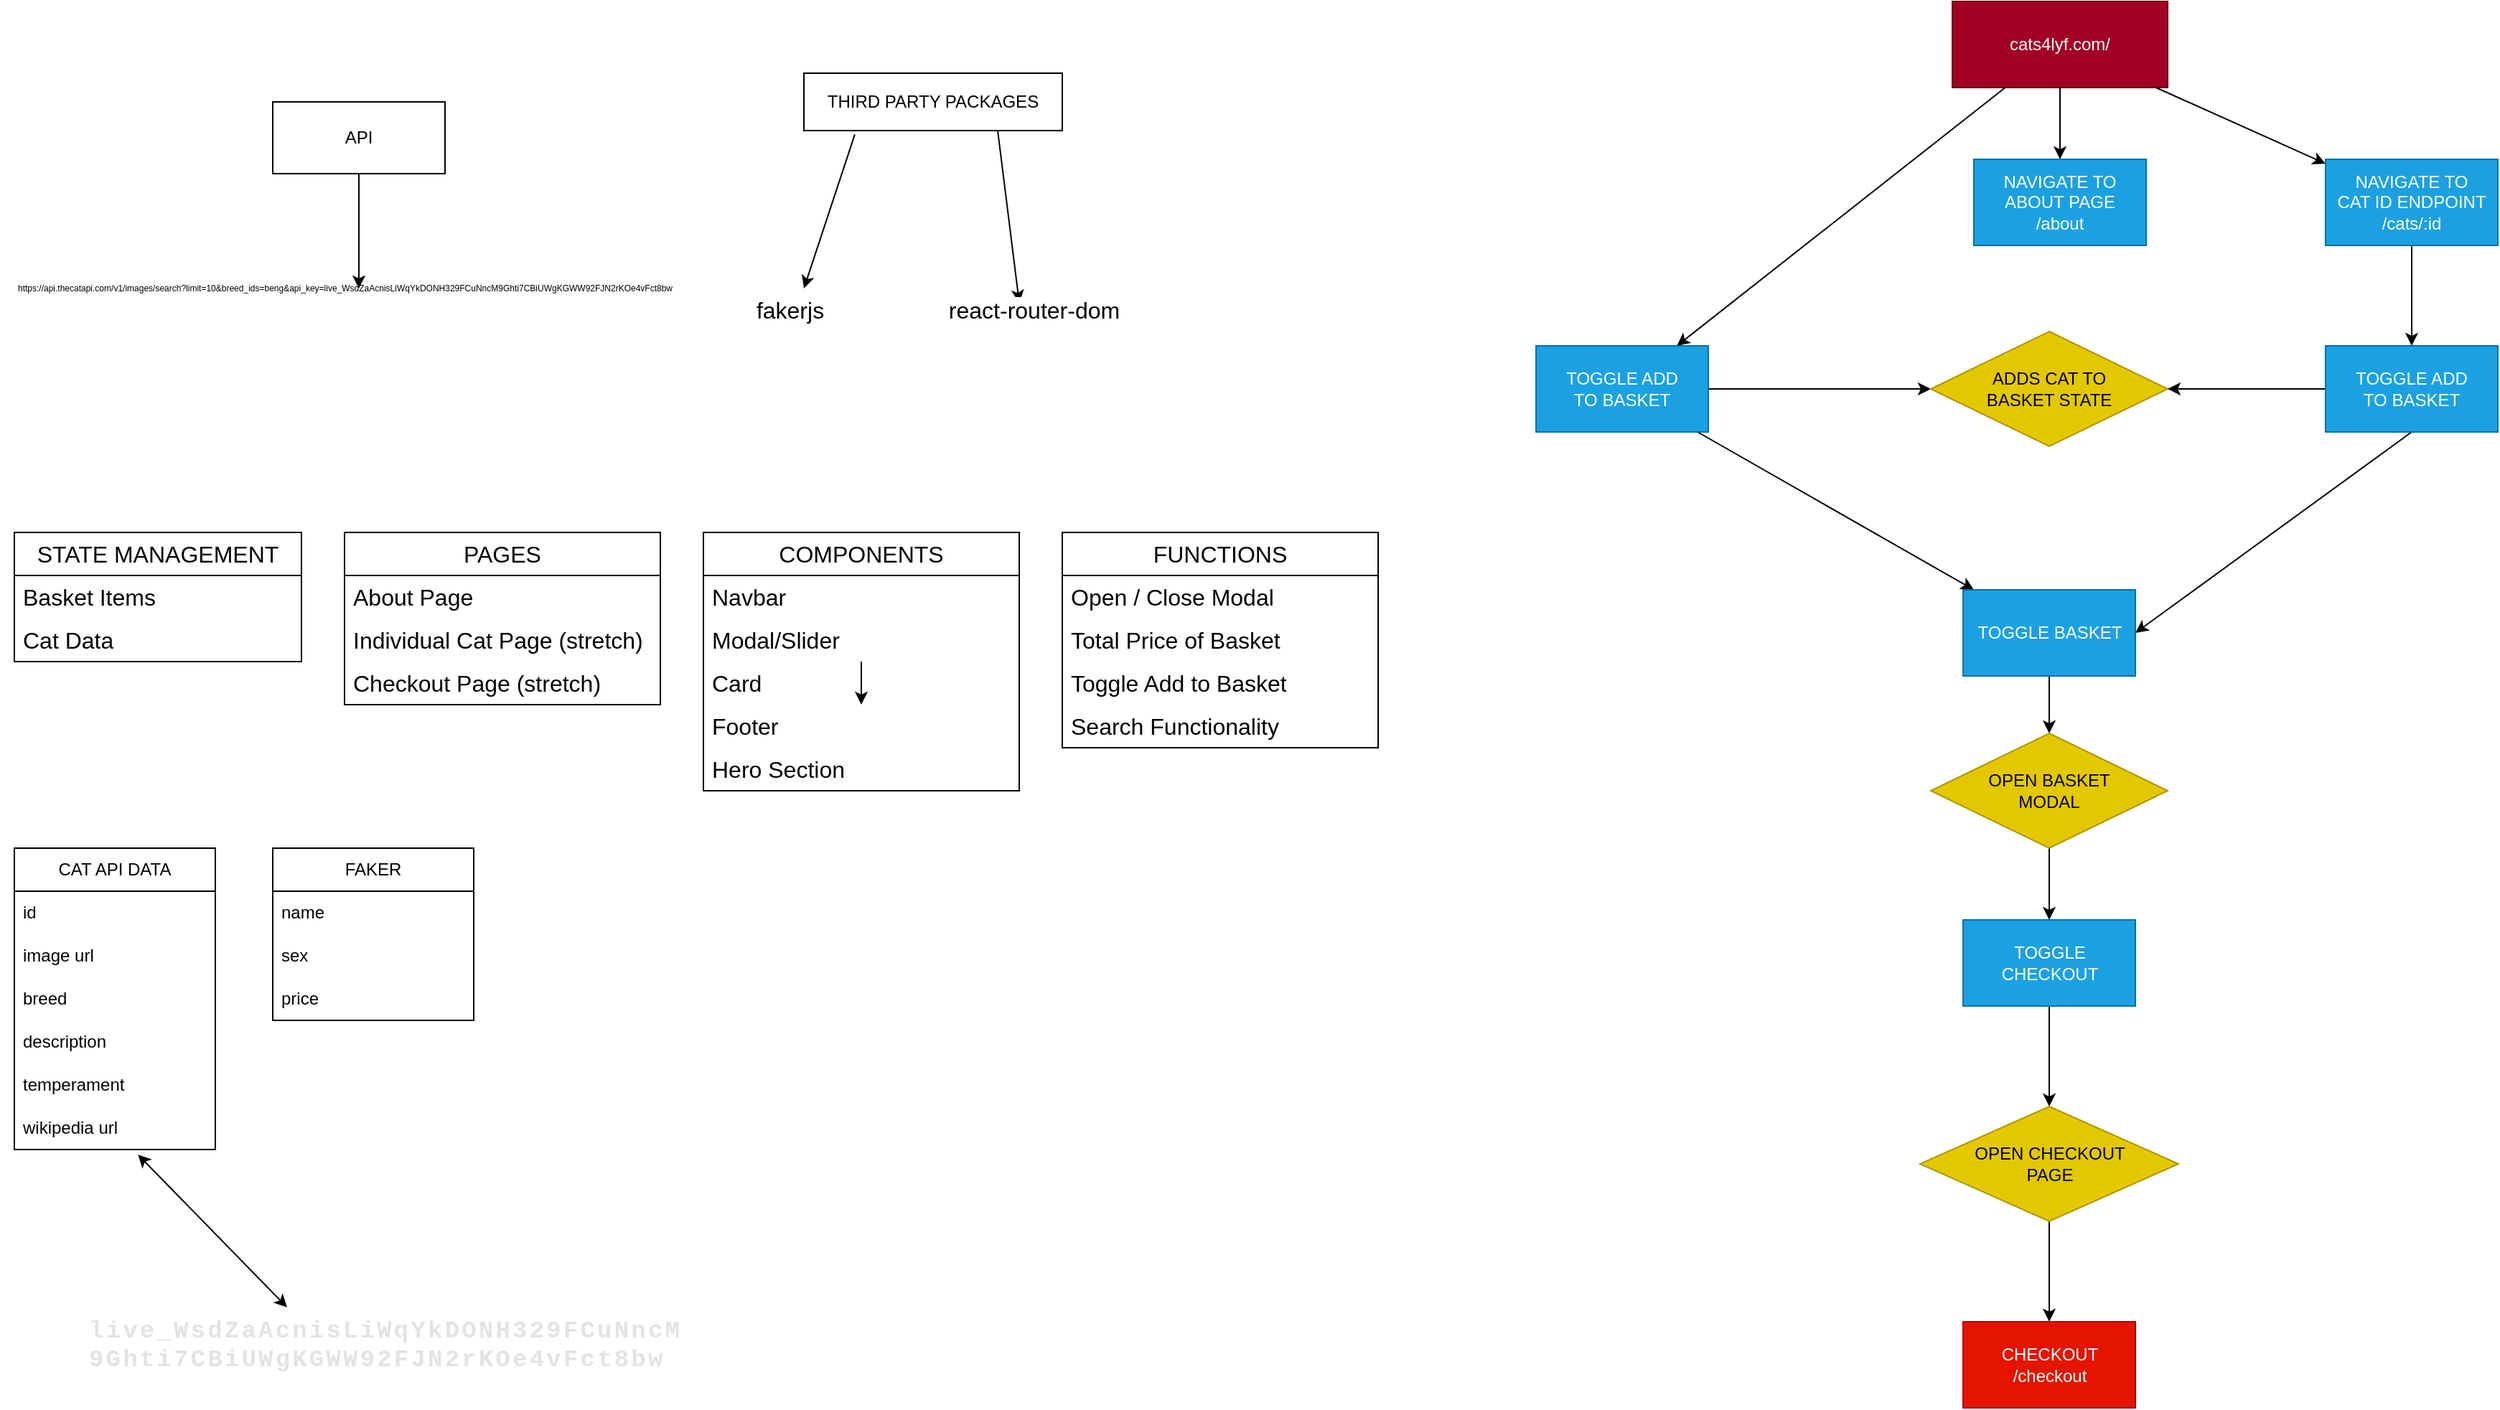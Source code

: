 <mxfile>
    <diagram id="xva2MECG3VPQPZKDk1kb" name="Page-1">
        <mxGraphModel dx="1322" dy="765" grid="1" gridSize="10" guides="1" tooltips="1" connect="1" arrows="1" fold="1" page="1" pageScale="1" pageWidth="1169" pageHeight="1654" math="0" shadow="0">
            <root>
                <mxCell id="0"/>
                <mxCell id="1" parent="0"/>
                <mxCell id="4" style="edgeStyle=none;html=1;exitX=0.5;exitY=1;exitDx=0;exitDy=0;" parent="1" edge="1">
                    <mxGeometry relative="1" as="geometry">
                        <mxPoint x="320" y="240" as="targetPoint"/>
                        <mxPoint x="320" y="160" as="sourcePoint"/>
                    </mxGeometry>
                </mxCell>
                <mxCell id="2" value="API" style="rounded=0;whiteSpace=wrap;html=1;" parent="1" vertex="1">
                    <mxGeometry x="260" y="110" width="120" height="50" as="geometry"/>
                </mxCell>
                <mxCell id="7" value="THIRD PARTY PACKAGES" style="rounded=0;whiteSpace=wrap;html=1;labelBackgroundColor=default;" parent="1" vertex="1">
                    <mxGeometry x="630" y="90" width="180" height="40" as="geometry"/>
                </mxCell>
                <mxCell id="9" value="" style="endArrow=classic;html=1;exitX=0.197;exitY=1.067;exitDx=0;exitDy=0;exitPerimeter=0;" parent="1" source="7" edge="1">
                    <mxGeometry width="50" height="50" relative="1" as="geometry">
                        <mxPoint x="480" y="370" as="sourcePoint"/>
                        <mxPoint x="630" y="240" as="targetPoint"/>
                    </mxGeometry>
                </mxCell>
                <mxCell id="10" value="fakerjs" style="text;html=1;align=center;verticalAlign=middle;resizable=0;points=[];autosize=1;strokeColor=none;fillColor=none;fontSize=16;" parent="1" vertex="1">
                    <mxGeometry x="585" y="240" width="70" height="30" as="geometry"/>
                </mxCell>
                <mxCell id="11" value="" style="endArrow=classic;html=1;fontSize=16;exitX=0.75;exitY=1;exitDx=0;exitDy=0;" parent="1" source="7" edge="1">
                    <mxGeometry width="50" height="50" relative="1" as="geometry">
                        <mxPoint x="480" y="370" as="sourcePoint"/>
                        <mxPoint x="780" y="250" as="targetPoint"/>
                    </mxGeometry>
                </mxCell>
                <mxCell id="19" value="PAGES" style="swimlane;fontStyle=0;childLayout=stackLayout;horizontal=1;startSize=30;horizontalStack=0;resizeParent=1;resizeParentMax=0;resizeLast=0;collapsible=1;marginBottom=0;whiteSpace=wrap;html=1;labelBackgroundColor=default;fontSize=16;" parent="1" vertex="1">
                    <mxGeometry x="310" y="410" width="220" height="120" as="geometry">
                        <mxRectangle x="490" y="450" width="90" height="30" as="alternateBounds"/>
                    </mxGeometry>
                </mxCell>
                <mxCell id="20" value="About Page" style="text;strokeColor=none;fillColor=none;align=left;verticalAlign=middle;spacingLeft=4;spacingRight=4;overflow=hidden;points=[[0,0.5],[1,0.5]];portConstraint=eastwest;rotatable=0;whiteSpace=wrap;html=1;labelBackgroundColor=default;fontSize=16;" parent="19" vertex="1">
                    <mxGeometry y="30" width="220" height="30" as="geometry"/>
                </mxCell>
                <mxCell id="21" value="Individual Cat Page (stretch)" style="text;strokeColor=none;fillColor=none;align=left;verticalAlign=middle;spacingLeft=4;spacingRight=4;overflow=hidden;points=[[0,0.5],[1,0.5]];portConstraint=eastwest;rotatable=0;whiteSpace=wrap;html=1;labelBackgroundColor=default;fontSize=16;" parent="19" vertex="1">
                    <mxGeometry y="60" width="220" height="30" as="geometry"/>
                </mxCell>
                <mxCell id="35" value="Checkout Page (stretch)" style="text;strokeColor=none;fillColor=none;align=left;verticalAlign=middle;spacingLeft=4;spacingRight=4;overflow=hidden;points=[[0,0.5],[1,0.5]];portConstraint=eastwest;rotatable=0;whiteSpace=wrap;html=1;labelBackgroundColor=default;fontSize=16;" parent="19" vertex="1">
                    <mxGeometry y="90" width="220" height="30" as="geometry"/>
                </mxCell>
                <mxCell id="12" value="react-router-dom" style="text;html=1;align=center;verticalAlign=middle;resizable=0;points=[];autosize=1;strokeColor=none;fillColor=none;fontSize=16;labelBackgroundColor=default;" parent="1" vertex="1">
                    <mxGeometry x="720" y="240" width="140" height="30" as="geometry"/>
                </mxCell>
                <mxCell id="23" value="STATE MANAGEMENT" style="swimlane;fontStyle=0;childLayout=stackLayout;horizontal=1;startSize=30;horizontalStack=0;resizeParent=1;resizeParentMax=0;resizeLast=0;collapsible=1;marginBottom=0;whiteSpace=wrap;html=1;labelBackgroundColor=default;fontSize=16;" parent="1" vertex="1">
                    <mxGeometry x="80" y="410" width="200" height="90" as="geometry"/>
                </mxCell>
                <mxCell id="24" value="Basket Items" style="text;strokeColor=none;fillColor=none;align=left;verticalAlign=middle;spacingLeft=4;spacingRight=4;overflow=hidden;points=[[0,0.5],[1,0.5]];portConstraint=eastwest;rotatable=0;whiteSpace=wrap;html=1;labelBackgroundColor=default;fontSize=16;" parent="23" vertex="1">
                    <mxGeometry y="30" width="200" height="30" as="geometry"/>
                </mxCell>
                <mxCell id="25" value="Cat Data" style="text;strokeColor=none;fillColor=none;align=left;verticalAlign=middle;spacingLeft=4;spacingRight=4;overflow=hidden;points=[[0,0.5],[1,0.5]];portConstraint=eastwest;rotatable=0;whiteSpace=wrap;html=1;labelBackgroundColor=default;fontSize=16;" parent="23" vertex="1">
                    <mxGeometry y="60" width="200" height="30" as="geometry"/>
                </mxCell>
                <mxCell id="36" value="COMPONENTS" style="swimlane;fontStyle=0;childLayout=stackLayout;horizontal=1;startSize=30;horizontalStack=0;resizeParent=1;resizeParentMax=0;resizeLast=0;collapsible=1;marginBottom=0;whiteSpace=wrap;html=1;labelBackgroundColor=default;fontSize=16;" parent="1" vertex="1">
                    <mxGeometry x="560" y="410" width="220" height="180" as="geometry">
                        <mxRectangle x="490" y="450" width="90" height="30" as="alternateBounds"/>
                    </mxGeometry>
                </mxCell>
                <mxCell id="37" value="Navbar" style="text;strokeColor=none;fillColor=none;align=left;verticalAlign=middle;spacingLeft=4;spacingRight=4;overflow=hidden;points=[[0,0.5],[1,0.5]];portConstraint=eastwest;rotatable=0;whiteSpace=wrap;html=1;labelBackgroundColor=default;fontSize=16;" parent="36" vertex="1">
                    <mxGeometry y="30" width="220" height="30" as="geometry"/>
                </mxCell>
                <mxCell id="38" value="Modal/Slider" style="text;strokeColor=none;fillColor=none;align=left;verticalAlign=middle;spacingLeft=4;spacingRight=4;overflow=hidden;points=[[0,0.5],[1,0.5]];portConstraint=eastwest;rotatable=0;whiteSpace=wrap;html=1;labelBackgroundColor=default;fontSize=16;" parent="36" vertex="1">
                    <mxGeometry y="60" width="220" height="30" as="geometry"/>
                </mxCell>
                <mxCell id="46" value="" style="edgeStyle=none;html=1;" parent="36" source="38" target="40" edge="1">
                    <mxGeometry relative="1" as="geometry"/>
                </mxCell>
                <mxCell id="39" value="Card" style="text;strokeColor=none;fillColor=none;align=left;verticalAlign=middle;spacingLeft=4;spacingRight=4;overflow=hidden;points=[[0,0.5],[1,0.5]];portConstraint=eastwest;rotatable=0;whiteSpace=wrap;html=1;labelBackgroundColor=default;fontSize=16;" parent="36" vertex="1">
                    <mxGeometry y="90" width="220" height="30" as="geometry"/>
                </mxCell>
                <mxCell id="40" value="Footer" style="text;strokeColor=none;fillColor=none;align=left;verticalAlign=middle;spacingLeft=4;spacingRight=4;overflow=hidden;points=[[0,0.5],[1,0.5]];portConstraint=eastwest;rotatable=0;whiteSpace=wrap;html=1;labelBackgroundColor=default;fontSize=16;" parent="36" vertex="1">
                    <mxGeometry y="120" width="220" height="30" as="geometry"/>
                </mxCell>
                <mxCell id="47" value="Hero Section" style="text;strokeColor=none;fillColor=none;align=left;verticalAlign=middle;spacingLeft=4;spacingRight=4;overflow=hidden;points=[[0,0.5],[1,0.5]];portConstraint=eastwest;rotatable=0;whiteSpace=wrap;html=1;labelBackgroundColor=default;fontSize=16;" parent="36" vertex="1">
                    <mxGeometry y="150" width="220" height="30" as="geometry"/>
                </mxCell>
                <mxCell id="42" value="FUNCTIONS" style="swimlane;fontStyle=0;childLayout=stackLayout;horizontal=1;startSize=30;horizontalStack=0;resizeParent=1;resizeParentMax=0;resizeLast=0;collapsible=1;marginBottom=0;whiteSpace=wrap;html=1;labelBackgroundColor=default;fontSize=16;" parent="1" vertex="1">
                    <mxGeometry x="810" y="410" width="220" height="150" as="geometry">
                        <mxRectangle x="490" y="450" width="90" height="30" as="alternateBounds"/>
                    </mxGeometry>
                </mxCell>
                <mxCell id="43" value="Open / Close Modal" style="text;strokeColor=none;fillColor=none;align=left;verticalAlign=middle;spacingLeft=4;spacingRight=4;overflow=hidden;points=[[0,0.5],[1,0.5]];portConstraint=eastwest;rotatable=0;whiteSpace=wrap;html=1;labelBackgroundColor=default;fontSize=16;" parent="42" vertex="1">
                    <mxGeometry y="30" width="220" height="30" as="geometry"/>
                </mxCell>
                <mxCell id="44" value="Total Price of Basket" style="text;strokeColor=none;fillColor=none;align=left;verticalAlign=middle;spacingLeft=4;spacingRight=4;overflow=hidden;points=[[0,0.5],[1,0.5]];portConstraint=eastwest;rotatable=0;whiteSpace=wrap;html=1;labelBackgroundColor=default;fontSize=16;" parent="42" vertex="1">
                    <mxGeometry y="60" width="220" height="30" as="geometry"/>
                </mxCell>
                <mxCell id="45" value="Toggle Add to Basket" style="text;strokeColor=none;fillColor=none;align=left;verticalAlign=middle;spacingLeft=4;spacingRight=4;overflow=hidden;points=[[0,0.5],[1,0.5]];portConstraint=eastwest;rotatable=0;whiteSpace=wrap;html=1;labelBackgroundColor=default;fontSize=16;" parent="42" vertex="1">
                    <mxGeometry y="90" width="220" height="30" as="geometry"/>
                </mxCell>
                <mxCell id="48" value="Search Functionality" style="text;strokeColor=none;fillColor=none;align=left;verticalAlign=middle;spacingLeft=4;spacingRight=4;overflow=hidden;points=[[0,0.5],[1,0.5]];portConstraint=eastwest;rotatable=0;whiteSpace=wrap;html=1;labelBackgroundColor=default;fontSize=16;" parent="42" vertex="1">
                    <mxGeometry y="120" width="220" height="30" as="geometry"/>
                </mxCell>
                <mxCell id="49" value="&lt;meta charset=&quot;utf-8&quot;&gt;&lt;strong style=&quot;color: rgb(227, 227, 227); font-family: &amp;quot;Courier New&amp;quot;, Courier, monospace; font-size: 17px; font-style: normal; font-variant-ligatures: normal; font-variant-caps: normal; letter-spacing: 1.6px; orphans: 2; text-align: center; text-indent: 0px; text-transform: none; widows: 2; word-spacing: 0px; -webkit-text-stroke-width: 0px; text-decoration-thickness: initial; text-decoration-style: initial; text-decoration-color: initial;&quot;&gt;live_&lt;wbr&gt;WsdZaAcnisLiWqYkDONH329FCuNncM&lt;wbr&gt;9Ghti7CBiUWgKGWW92FJN2rKOe4vFc&lt;wbr&gt;t8bw&lt;/strong&gt;" style="text;whiteSpace=wrap;html=1;" parent="1" vertex="1">
                    <mxGeometry x="130" y="950" width="560" height="60" as="geometry"/>
                </mxCell>
                <mxCell id="50" value="CAT API DATA" style="swimlane;fontStyle=0;childLayout=stackLayout;horizontal=1;startSize=30;horizontalStack=0;resizeParent=1;resizeParentMax=0;resizeLast=0;collapsible=1;marginBottom=0;whiteSpace=wrap;html=1;" parent="1" vertex="1">
                    <mxGeometry x="80" y="630" width="140" height="210" as="geometry"/>
                </mxCell>
                <mxCell id="51" value="id" style="text;strokeColor=none;fillColor=none;align=left;verticalAlign=middle;spacingLeft=4;spacingRight=4;overflow=hidden;points=[[0,0.5],[1,0.5]];portConstraint=eastwest;rotatable=0;whiteSpace=wrap;html=1;" parent="50" vertex="1">
                    <mxGeometry y="30" width="140" height="30" as="geometry"/>
                </mxCell>
                <mxCell id="52" value="image url" style="text;strokeColor=none;fillColor=none;align=left;verticalAlign=middle;spacingLeft=4;spacingRight=4;overflow=hidden;points=[[0,0.5],[1,0.5]];portConstraint=eastwest;rotatable=0;whiteSpace=wrap;html=1;" parent="50" vertex="1">
                    <mxGeometry y="60" width="140" height="30" as="geometry"/>
                </mxCell>
                <mxCell id="53" value="breed" style="text;strokeColor=none;fillColor=none;align=left;verticalAlign=middle;spacingLeft=4;spacingRight=4;overflow=hidden;points=[[0,0.5],[1,0.5]];portConstraint=eastwest;rotatable=0;whiteSpace=wrap;html=1;" parent="50" vertex="1">
                    <mxGeometry y="90" width="140" height="30" as="geometry"/>
                </mxCell>
                <mxCell id="54" value="description" style="text;strokeColor=none;fillColor=none;align=left;verticalAlign=middle;spacingLeft=4;spacingRight=4;overflow=hidden;points=[[0,0.5],[1,0.5]];portConstraint=eastwest;rotatable=0;whiteSpace=wrap;html=1;" parent="50" vertex="1">
                    <mxGeometry y="120" width="140" height="30" as="geometry"/>
                </mxCell>
                <mxCell id="55" value="temperament" style="text;strokeColor=none;fillColor=none;align=left;verticalAlign=middle;spacingLeft=4;spacingRight=4;overflow=hidden;points=[[0,0.5],[1,0.5]];portConstraint=eastwest;rotatable=0;whiteSpace=wrap;html=1;" parent="50" vertex="1">
                    <mxGeometry y="150" width="140" height="30" as="geometry"/>
                </mxCell>
                <mxCell id="56" value="wikipedia url" style="text;strokeColor=none;fillColor=none;align=left;verticalAlign=middle;spacingLeft=4;spacingRight=4;overflow=hidden;points=[[0,0.5],[1,0.5]];portConstraint=eastwest;rotatable=0;whiteSpace=wrap;html=1;" parent="50" vertex="1">
                    <mxGeometry y="180" width="140" height="30" as="geometry"/>
                </mxCell>
                <mxCell id="57" value="FAKER" style="swimlane;fontStyle=0;childLayout=stackLayout;horizontal=1;startSize=30;horizontalStack=0;resizeParent=1;resizeParentMax=0;resizeLast=0;collapsible=1;marginBottom=0;whiteSpace=wrap;html=1;" parent="1" vertex="1">
                    <mxGeometry x="260" y="630" width="140" height="120" as="geometry"/>
                </mxCell>
                <mxCell id="58" value="name" style="text;strokeColor=none;fillColor=none;align=left;verticalAlign=middle;spacingLeft=4;spacingRight=4;overflow=hidden;points=[[0,0.5],[1,0.5]];portConstraint=eastwest;rotatable=0;whiteSpace=wrap;html=1;" parent="57" vertex="1">
                    <mxGeometry y="30" width="140" height="30" as="geometry"/>
                </mxCell>
                <mxCell id="59" value="sex" style="text;strokeColor=none;fillColor=none;align=left;verticalAlign=middle;spacingLeft=4;spacingRight=4;overflow=hidden;points=[[0,0.5],[1,0.5]];portConstraint=eastwest;rotatable=0;whiteSpace=wrap;html=1;" parent="57" vertex="1">
                    <mxGeometry y="60" width="140" height="30" as="geometry"/>
                </mxCell>
                <mxCell id="60" value="price" style="text;strokeColor=none;fillColor=none;align=left;verticalAlign=middle;spacingLeft=4;spacingRight=4;overflow=hidden;points=[[0,0.5],[1,0.5]];portConstraint=eastwest;rotatable=0;whiteSpace=wrap;html=1;" parent="57" vertex="1">
                    <mxGeometry y="90" width="140" height="30" as="geometry"/>
                </mxCell>
                <mxCell id="64" value="" style="endArrow=classic;startArrow=classic;html=1;exitX=0.25;exitY=0;exitDx=0;exitDy=0;entryX=0.615;entryY=1.118;entryDx=0;entryDy=0;entryPerimeter=0;" parent="1" source="49" target="56" edge="1">
                    <mxGeometry width="50" height="50" relative="1" as="geometry">
                        <mxPoint x="580" y="760" as="sourcePoint"/>
                        <mxPoint x="630" y="710" as="targetPoint"/>
                    </mxGeometry>
                </mxCell>
                <mxCell id="69" value="" style="edgeStyle=none;html=1;fontSize=6;" parent="1" source="65" target="68" edge="1">
                    <mxGeometry relative="1" as="geometry"/>
                </mxCell>
                <mxCell id="77" value="" style="edgeStyle=none;html=1;fontSize=6;" parent="1" source="65" target="76" edge="1">
                    <mxGeometry relative="1" as="geometry"/>
                </mxCell>
                <mxCell id="132" value="" style="edgeStyle=none;html=1;fontSize=6;" parent="1" source="65" target="131" edge="1">
                    <mxGeometry relative="1" as="geometry"/>
                </mxCell>
                <mxCell id="65" value="cats4lyf.com/" style="rounded=0;whiteSpace=wrap;html=1;fillColor=#a20025;fontColor=#ffffff;strokeColor=#6F0000;" parent="1" vertex="1">
                    <mxGeometry x="1430" y="40" width="150" height="60" as="geometry"/>
                </mxCell>
                <mxCell id="67" value="https://api.thecatapi.com/v1/images/search?limit=10&amp;amp;breed_ids=beng&amp;amp;api_key=live_WsdZaAcnisLiWqYkDONH329FCuNncM9Ghti7CBiUWgKGWW92FJN2rKOe4vFct8bw" style="text;align=center;verticalAlign=middle;resizable=0;points=[];autosize=1;strokeColor=none;fillColor=none;fontSize=6;html=1;" parent="1" vertex="1">
                    <mxGeometry x="70" y="230" width="480" height="20" as="geometry"/>
                </mxCell>
                <mxCell id="71" value="" style="edgeStyle=none;html=1;fontSize=6;" parent="1" source="68" target="70" edge="1">
                    <mxGeometry relative="1" as="geometry"/>
                </mxCell>
                <mxCell id="73" value="" style="edgeStyle=none;html=1;fontSize=6;" parent="1" source="68" target="72" edge="1">
                    <mxGeometry relative="1" as="geometry"/>
                </mxCell>
                <mxCell id="68" value="TOGGLE ADD&lt;br&gt;TO BASKET" style="whiteSpace=wrap;html=1;fillColor=#1ba1e2;strokeColor=#006EAF;fontColor=#ffffff;rounded=0;" parent="1" vertex="1">
                    <mxGeometry x="1140" y="280" width="120" height="60" as="geometry"/>
                </mxCell>
                <mxCell id="70" value="ADDS CAT TO&lt;br&gt;BASKET STATE" style="rhombus;whiteSpace=wrap;html=1;fillColor=#e3c800;strokeColor=#B09500;fontColor=#000000;rounded=0;" parent="1" vertex="1">
                    <mxGeometry x="1415" y="270" width="165" height="80" as="geometry"/>
                </mxCell>
                <mxCell id="75" value="" style="edgeStyle=none;html=1;fontSize=6;" parent="1" source="72" target="74" edge="1">
                    <mxGeometry relative="1" as="geometry"/>
                </mxCell>
                <mxCell id="72" value="TOGGLE BASKET" style="whiteSpace=wrap;html=1;fillColor=#1ba1e2;strokeColor=#006EAF;fontColor=#ffffff;rounded=0;" parent="1" vertex="1">
                    <mxGeometry x="1437.5" y="450" width="120" height="60" as="geometry"/>
                </mxCell>
                <mxCell id="123" value="" style="edgeStyle=none;html=1;fontSize=6;" parent="1" source="74" target="122" edge="1">
                    <mxGeometry relative="1" as="geometry"/>
                </mxCell>
                <mxCell id="74" value="OPEN BASKET&lt;br&gt;MODAL" style="rhombus;whiteSpace=wrap;html=1;fillColor=#e3c800;strokeColor=#B09500;fontColor=#000000;rounded=0;" parent="1" vertex="1">
                    <mxGeometry x="1415" y="550" width="165" height="80" as="geometry"/>
                </mxCell>
                <mxCell id="118" value="" style="edgeStyle=none;html=1;fontSize=6;" parent="1" source="76" target="117" edge="1">
                    <mxGeometry relative="1" as="geometry"/>
                </mxCell>
                <mxCell id="76" value="NAVIGATE TO&lt;br&gt;CAT ID ENDPOINT&lt;br&gt;/cats/:id" style="whiteSpace=wrap;html=1;fillColor=#1ba1e2;strokeColor=#006EAF;fontColor=#ffffff;rounded=0;" parent="1" vertex="1">
                    <mxGeometry x="1690" y="150" width="120" height="60" as="geometry"/>
                </mxCell>
                <mxCell id="119" style="edgeStyle=none;html=1;exitX=0;exitY=0.5;exitDx=0;exitDy=0;entryX=1;entryY=0.5;entryDx=0;entryDy=0;fontSize=6;" parent="1" source="117" target="70" edge="1">
                    <mxGeometry relative="1" as="geometry"/>
                </mxCell>
                <mxCell id="133" style="edgeStyle=none;html=1;exitX=0.5;exitY=1;exitDx=0;exitDy=0;entryX=1;entryY=0.5;entryDx=0;entryDy=0;fontSize=6;" parent="1" source="117" target="72" edge="1">
                    <mxGeometry relative="1" as="geometry"/>
                </mxCell>
                <mxCell id="117" value="TOGGLE ADD&lt;br&gt;TO BASKET" style="whiteSpace=wrap;html=1;fillColor=#1ba1e2;strokeColor=#006EAF;fontColor=#ffffff;rounded=0;" parent="1" vertex="1">
                    <mxGeometry x="1690" y="280" width="120" height="60" as="geometry"/>
                </mxCell>
                <mxCell id="125" value="" style="edgeStyle=none;html=1;fontSize=6;" parent="1" source="122" target="124" edge="1">
                    <mxGeometry relative="1" as="geometry"/>
                </mxCell>
                <mxCell id="122" value="TOGGLE CHECKOUT" style="whiteSpace=wrap;html=1;fillColor=#1ba1e2;strokeColor=#006EAF;fontColor=#ffffff;rounded=0;" parent="1" vertex="1">
                    <mxGeometry x="1437.5" y="680" width="120" height="60" as="geometry"/>
                </mxCell>
                <mxCell id="128" value="" style="edgeStyle=none;html=1;fontSize=6;" parent="1" source="124" target="127" edge="1">
                    <mxGeometry relative="1" as="geometry"/>
                </mxCell>
                <mxCell id="124" value="OPEN CHECKOUT&lt;br&gt;PAGE" style="rhombus;whiteSpace=wrap;html=1;fillColor=#e3c800;strokeColor=#B09500;fontColor=#000000;rounded=0;" parent="1" vertex="1">
                    <mxGeometry x="1407.5" y="810" width="180" height="80" as="geometry"/>
                </mxCell>
                <mxCell id="127" value="CHECKOUT&lt;br&gt;/checkout" style="whiteSpace=wrap;html=1;fillColor=#e51400;strokeColor=#B20000;fontColor=#ffffff;rounded=0;" parent="1" vertex="1">
                    <mxGeometry x="1437.5" y="960" width="120" height="60" as="geometry"/>
                </mxCell>
                <mxCell id="131" value="NAVIGATE TO ABOUT PAGE&lt;br&gt;/about" style="whiteSpace=wrap;html=1;fillColor=#1ba1e2;strokeColor=#006EAF;fontColor=#ffffff;rounded=0;" parent="1" vertex="1">
                    <mxGeometry x="1445" y="150" width="120" height="60" as="geometry"/>
                </mxCell>
            </root>
        </mxGraphModel>
    </diagram>
</mxfile>